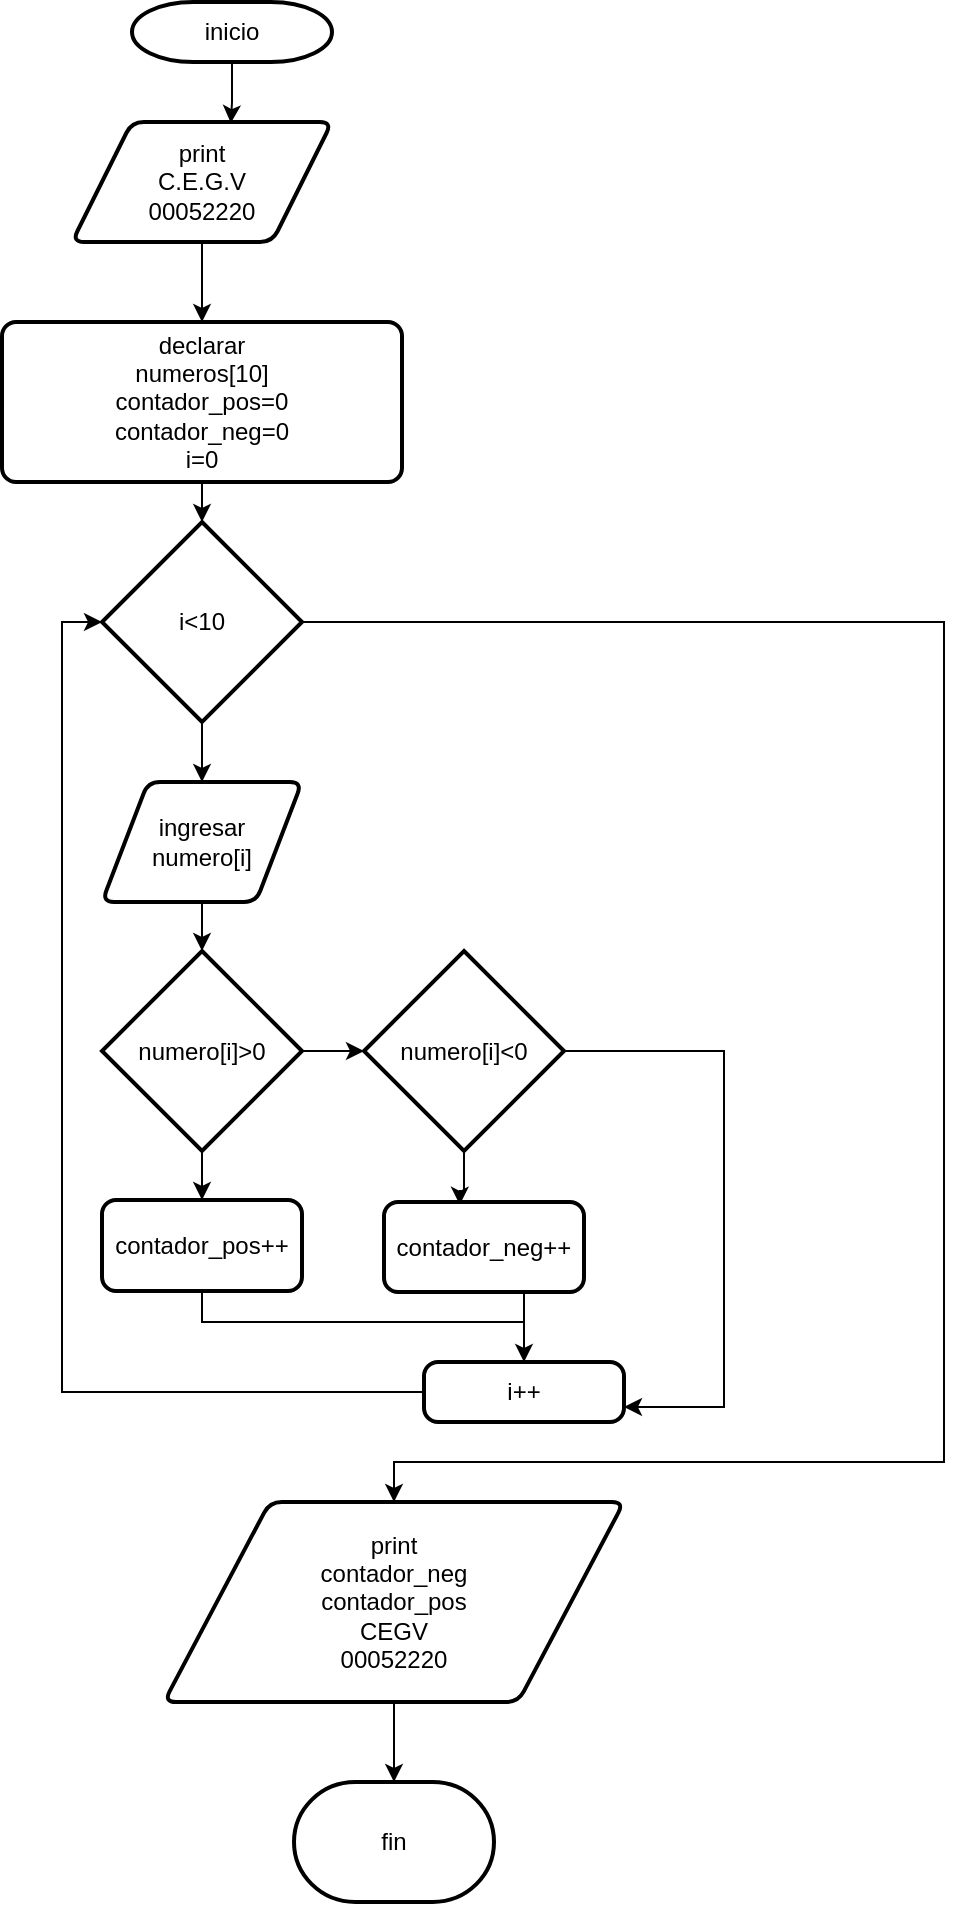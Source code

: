 <mxfile version="20.4.2" type="github">
  <diagram id="KpoCgCUfSxiPG_mzKDk4" name="Página-1">
    <mxGraphModel dx="1157" dy="513" grid="1" gridSize="10" guides="1" tooltips="1" connect="1" arrows="1" fold="1" page="1" pageScale="1" pageWidth="827" pageHeight="1169" math="0" shadow="0">
      <root>
        <mxCell id="0" />
        <mxCell id="1" parent="0" />
        <mxCell id="Qb6JIUlhX146krqXgRaj-6" style="edgeStyle=orthogonalEdgeStyle;rounded=0;orthogonalLoop=1;jettySize=auto;html=1;entryX=0.611;entryY=0.009;entryDx=0;entryDy=0;entryPerimeter=0;" edge="1" parent="1" source="Qb6JIUlhX146krqXgRaj-1" target="Qb6JIUlhX146krqXgRaj-3">
          <mxGeometry relative="1" as="geometry" />
        </mxCell>
        <mxCell id="Qb6JIUlhX146krqXgRaj-1" value="inicio" style="strokeWidth=2;html=1;shape=mxgraph.flowchart.terminator;whiteSpace=wrap;" vertex="1" parent="1">
          <mxGeometry x="364" y="10" width="100" height="30" as="geometry" />
        </mxCell>
        <mxCell id="Qb6JIUlhX146krqXgRaj-8" style="edgeStyle=orthogonalEdgeStyle;rounded=0;orthogonalLoop=1;jettySize=auto;html=1;entryX=0.5;entryY=0;entryDx=0;entryDy=0;" edge="1" parent="1" source="Qb6JIUlhX146krqXgRaj-3" target="Qb6JIUlhX146krqXgRaj-7">
          <mxGeometry relative="1" as="geometry" />
        </mxCell>
        <mxCell id="Qb6JIUlhX146krqXgRaj-3" value="print&lt;br&gt;C.E.G.V&lt;br&gt;00052220" style="shape=parallelogram;html=1;strokeWidth=2;perimeter=parallelogramPerimeter;whiteSpace=wrap;rounded=1;arcSize=12;size=0.23;" vertex="1" parent="1">
          <mxGeometry x="334" y="70" width="130" height="60" as="geometry" />
        </mxCell>
        <mxCell id="Qb6JIUlhX146krqXgRaj-10" style="edgeStyle=orthogonalEdgeStyle;rounded=0;orthogonalLoop=1;jettySize=auto;html=1;entryX=0.5;entryY=0;entryDx=0;entryDy=0;entryPerimeter=0;" edge="1" parent="1" source="Qb6JIUlhX146krqXgRaj-7" target="Qb6JIUlhX146krqXgRaj-9">
          <mxGeometry relative="1" as="geometry" />
        </mxCell>
        <mxCell id="Qb6JIUlhX146krqXgRaj-7" value="declarar&lt;br&gt;numeros[10]&lt;br&gt;contador_pos=0&lt;br&gt;contador_neg=0&lt;br&gt;i=0" style="rounded=1;whiteSpace=wrap;html=1;absoluteArcSize=1;arcSize=14;strokeWidth=2;" vertex="1" parent="1">
          <mxGeometry x="299" y="170" width="200" height="80" as="geometry" />
        </mxCell>
        <mxCell id="Qb6JIUlhX146krqXgRaj-12" style="edgeStyle=orthogonalEdgeStyle;rounded=0;orthogonalLoop=1;jettySize=auto;html=1;entryX=0.5;entryY=0;entryDx=0;entryDy=0;" edge="1" parent="1" source="Qb6JIUlhX146krqXgRaj-9" target="Qb6JIUlhX146krqXgRaj-11">
          <mxGeometry relative="1" as="geometry" />
        </mxCell>
        <mxCell id="Qb6JIUlhX146krqXgRaj-39" style="edgeStyle=orthogonalEdgeStyle;rounded=0;orthogonalLoop=1;jettySize=auto;html=1;entryX=0.5;entryY=0;entryDx=0;entryDy=0;fontColor=none;" edge="1" parent="1" source="Qb6JIUlhX146krqXgRaj-9" target="Qb6JIUlhX146krqXgRaj-33">
          <mxGeometry relative="1" as="geometry">
            <Array as="points">
              <mxPoint x="770" y="320" />
              <mxPoint x="770" y="740" />
            </Array>
          </mxGeometry>
        </mxCell>
        <mxCell id="Qb6JIUlhX146krqXgRaj-9" value="i&amp;lt;10" style="strokeWidth=2;html=1;shape=mxgraph.flowchart.decision;whiteSpace=wrap;" vertex="1" parent="1">
          <mxGeometry x="349" y="270" width="100" height="100" as="geometry" />
        </mxCell>
        <mxCell id="Qb6JIUlhX146krqXgRaj-26" style="edgeStyle=orthogonalEdgeStyle;rounded=0;orthogonalLoop=1;jettySize=auto;html=1;entryX=0.5;entryY=0;entryDx=0;entryDy=0;entryPerimeter=0;fontColor=none;" edge="1" parent="1" source="Qb6JIUlhX146krqXgRaj-11" target="Qb6JIUlhX146krqXgRaj-13">
          <mxGeometry relative="1" as="geometry" />
        </mxCell>
        <mxCell id="Qb6JIUlhX146krqXgRaj-11" value="ingresar&lt;br&gt;numero[i]" style="shape=parallelogram;html=1;strokeWidth=2;perimeter=parallelogramPerimeter;whiteSpace=wrap;rounded=1;arcSize=12;size=0.23;" vertex="1" parent="1">
          <mxGeometry x="349" y="400" width="100" height="60" as="geometry" />
        </mxCell>
        <mxCell id="Qb6JIUlhX146krqXgRaj-16" style="edgeStyle=orthogonalEdgeStyle;rounded=0;orthogonalLoop=1;jettySize=auto;html=1;entryX=0;entryY=0.5;entryDx=0;entryDy=0;entryPerimeter=0;" edge="1" parent="1" source="Qb6JIUlhX146krqXgRaj-13" target="Qb6JIUlhX146krqXgRaj-15">
          <mxGeometry relative="1" as="geometry" />
        </mxCell>
        <mxCell id="Qb6JIUlhX146krqXgRaj-21" style="edgeStyle=orthogonalEdgeStyle;rounded=0;orthogonalLoop=1;jettySize=auto;html=1;entryX=0.5;entryY=0;entryDx=0;entryDy=0;fontColor=none;" edge="1" parent="1" source="Qb6JIUlhX146krqXgRaj-13" target="Qb6JIUlhX146krqXgRaj-14">
          <mxGeometry relative="1" as="geometry" />
        </mxCell>
        <mxCell id="Qb6JIUlhX146krqXgRaj-13" value="numero[i]&amp;gt;0" style="strokeWidth=2;html=1;shape=mxgraph.flowchart.decision;whiteSpace=wrap;" vertex="1" parent="1">
          <mxGeometry x="349" y="484.5" width="100" height="100" as="geometry" />
        </mxCell>
        <mxCell id="Qb6JIUlhX146krqXgRaj-28" style="edgeStyle=orthogonalEdgeStyle;rounded=0;orthogonalLoop=1;jettySize=auto;html=1;fontColor=none;" edge="1" parent="1" source="Qb6JIUlhX146krqXgRaj-14" target="Qb6JIUlhX146krqXgRaj-27">
          <mxGeometry relative="1" as="geometry">
            <Array as="points">
              <mxPoint x="399" y="670" />
              <mxPoint x="560" y="670" />
            </Array>
          </mxGeometry>
        </mxCell>
        <mxCell id="Qb6JIUlhX146krqXgRaj-14" value="contador_pos++" style="rounded=1;whiteSpace=wrap;html=1;absoluteArcSize=1;arcSize=14;strokeWidth=2;" vertex="1" parent="1">
          <mxGeometry x="349" y="609" width="100" height="45.5" as="geometry" />
        </mxCell>
        <mxCell id="Qb6JIUlhX146krqXgRaj-23" style="edgeStyle=orthogonalEdgeStyle;rounded=0;orthogonalLoop=1;jettySize=auto;html=1;entryX=0.379;entryY=0.031;entryDx=0;entryDy=0;entryPerimeter=0;fontColor=none;" edge="1" parent="1" source="Qb6JIUlhX146krqXgRaj-15" target="Qb6JIUlhX146krqXgRaj-17">
          <mxGeometry relative="1" as="geometry" />
        </mxCell>
        <mxCell id="Qb6JIUlhX146krqXgRaj-42" style="edgeStyle=orthogonalEdgeStyle;rounded=0;orthogonalLoop=1;jettySize=auto;html=1;entryX=1;entryY=0.75;entryDx=0;entryDy=0;fontColor=none;" edge="1" parent="1" source="Qb6JIUlhX146krqXgRaj-15" target="Qb6JIUlhX146krqXgRaj-27">
          <mxGeometry relative="1" as="geometry">
            <Array as="points">
              <mxPoint x="660" y="534" />
              <mxPoint x="660" y="712" />
            </Array>
          </mxGeometry>
        </mxCell>
        <mxCell id="Qb6JIUlhX146krqXgRaj-15" value="numero[i]&amp;lt;0" style="strokeWidth=2;html=1;shape=mxgraph.flowchart.decision;whiteSpace=wrap;" vertex="1" parent="1">
          <mxGeometry x="480" y="484.5" width="100" height="100" as="geometry" />
        </mxCell>
        <mxCell id="Qb6JIUlhX146krqXgRaj-29" style="edgeStyle=orthogonalEdgeStyle;rounded=0;orthogonalLoop=1;jettySize=auto;html=1;fontColor=none;" edge="1" parent="1" source="Qb6JIUlhX146krqXgRaj-17">
          <mxGeometry relative="1" as="geometry">
            <mxPoint x="560" y="700.0" as="targetPoint" />
            <Array as="points">
              <mxPoint x="560" y="670" />
              <mxPoint x="560" y="670" />
            </Array>
          </mxGeometry>
        </mxCell>
        <mxCell id="Qb6JIUlhX146krqXgRaj-17" value="contador_neg++" style="rounded=1;whiteSpace=wrap;html=1;absoluteArcSize=1;arcSize=14;strokeWidth=2;" vertex="1" parent="1">
          <mxGeometry x="490" y="610" width="100" height="45" as="geometry" />
        </mxCell>
        <mxCell id="Qb6JIUlhX146krqXgRaj-31" style="edgeStyle=orthogonalEdgeStyle;rounded=0;orthogonalLoop=1;jettySize=auto;html=1;entryX=0;entryY=0.5;entryDx=0;entryDy=0;entryPerimeter=0;fontColor=none;" edge="1" parent="1" source="Qb6JIUlhX146krqXgRaj-27" target="Qb6JIUlhX146krqXgRaj-9">
          <mxGeometry relative="1" as="geometry" />
        </mxCell>
        <mxCell id="Qb6JIUlhX146krqXgRaj-27" value="i++" style="rounded=1;whiteSpace=wrap;html=1;absoluteArcSize=1;arcSize=14;strokeWidth=2;fontColor=none;" vertex="1" parent="1">
          <mxGeometry x="510" y="690" width="100" height="30" as="geometry" />
        </mxCell>
        <mxCell id="Qb6JIUlhX146krqXgRaj-41" style="edgeStyle=orthogonalEdgeStyle;rounded=0;orthogonalLoop=1;jettySize=auto;html=1;fontColor=none;" edge="1" parent="1" source="Qb6JIUlhX146krqXgRaj-33" target="Qb6JIUlhX146krqXgRaj-40">
          <mxGeometry relative="1" as="geometry" />
        </mxCell>
        <mxCell id="Qb6JIUlhX146krqXgRaj-33" value="print&lt;br&gt;contador_neg&lt;br&gt;contador_pos&lt;br&gt;CEGV&lt;br&gt;00052220" style="shape=parallelogram;html=1;strokeWidth=2;perimeter=parallelogramPerimeter;whiteSpace=wrap;rounded=1;arcSize=12;size=0.23;fontColor=none;" vertex="1" parent="1">
          <mxGeometry x="380" y="760" width="230" height="100" as="geometry" />
        </mxCell>
        <mxCell id="Qb6JIUlhX146krqXgRaj-40" value="fin" style="strokeWidth=2;html=1;shape=mxgraph.flowchart.terminator;whiteSpace=wrap;fontColor=none;" vertex="1" parent="1">
          <mxGeometry x="445" y="900" width="100" height="60" as="geometry" />
        </mxCell>
      </root>
    </mxGraphModel>
  </diagram>
</mxfile>
